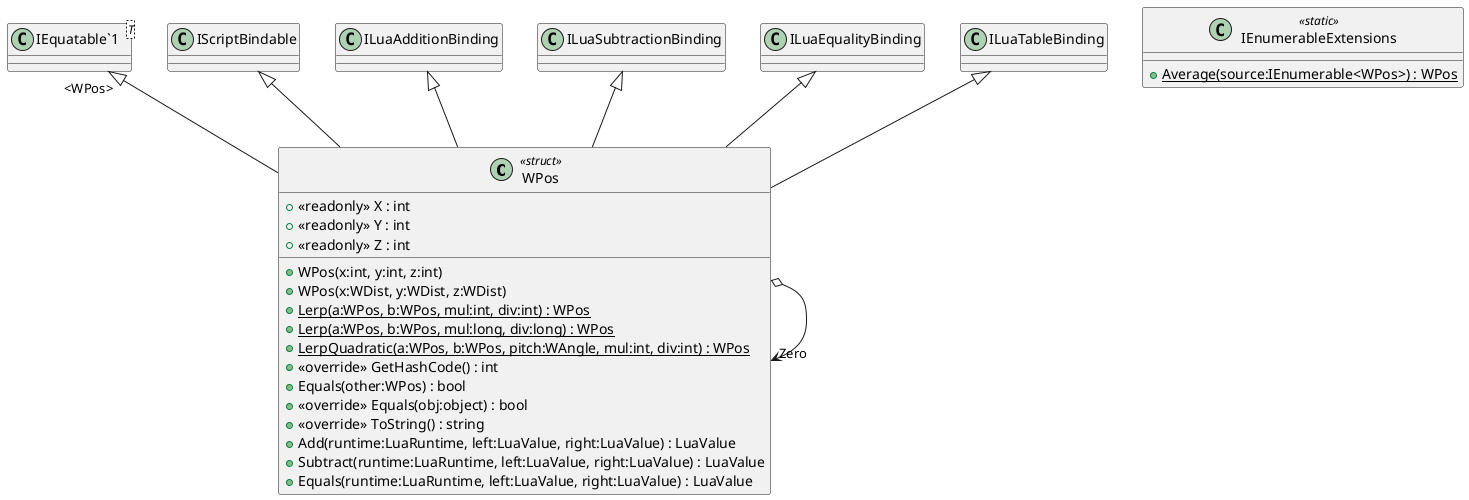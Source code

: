 @startuml
class WPos <<struct>> {
    + <<readonly>> X : int
    + <<readonly>> Y : int
    + <<readonly>> Z : int
    + WPos(x:int, y:int, z:int)
    + WPos(x:WDist, y:WDist, z:WDist)
    + {static} Lerp(a:WPos, b:WPos, mul:int, div:int) : WPos
    + {static} Lerp(a:WPos, b:WPos, mul:long, div:long) : WPos
    + {static} LerpQuadratic(a:WPos, b:WPos, pitch:WAngle, mul:int, div:int) : WPos
    + <<override>> GetHashCode() : int
    + Equals(other:WPos) : bool
    + <<override>> Equals(obj:object) : bool
    + <<override>> ToString() : string
    + Add(runtime:LuaRuntime, left:LuaValue, right:LuaValue) : LuaValue
    + Subtract(runtime:LuaRuntime, left:LuaValue, right:LuaValue) : LuaValue
    + Equals(runtime:LuaRuntime, left:LuaValue, right:LuaValue) : LuaValue
}
class IEnumerableExtensions <<static>> {
    + {static} Average(source:IEnumerable<WPos>) : WPos
}
class "IEquatable`1"<T> {
}
IScriptBindable <|-- WPos
ILuaAdditionBinding <|-- WPos
ILuaSubtractionBinding <|-- WPos
ILuaEqualityBinding <|-- WPos
ILuaTableBinding <|-- WPos
"IEquatable`1" "<WPos>" <|-- WPos
WPos o-> "Zero" WPos
@enduml
